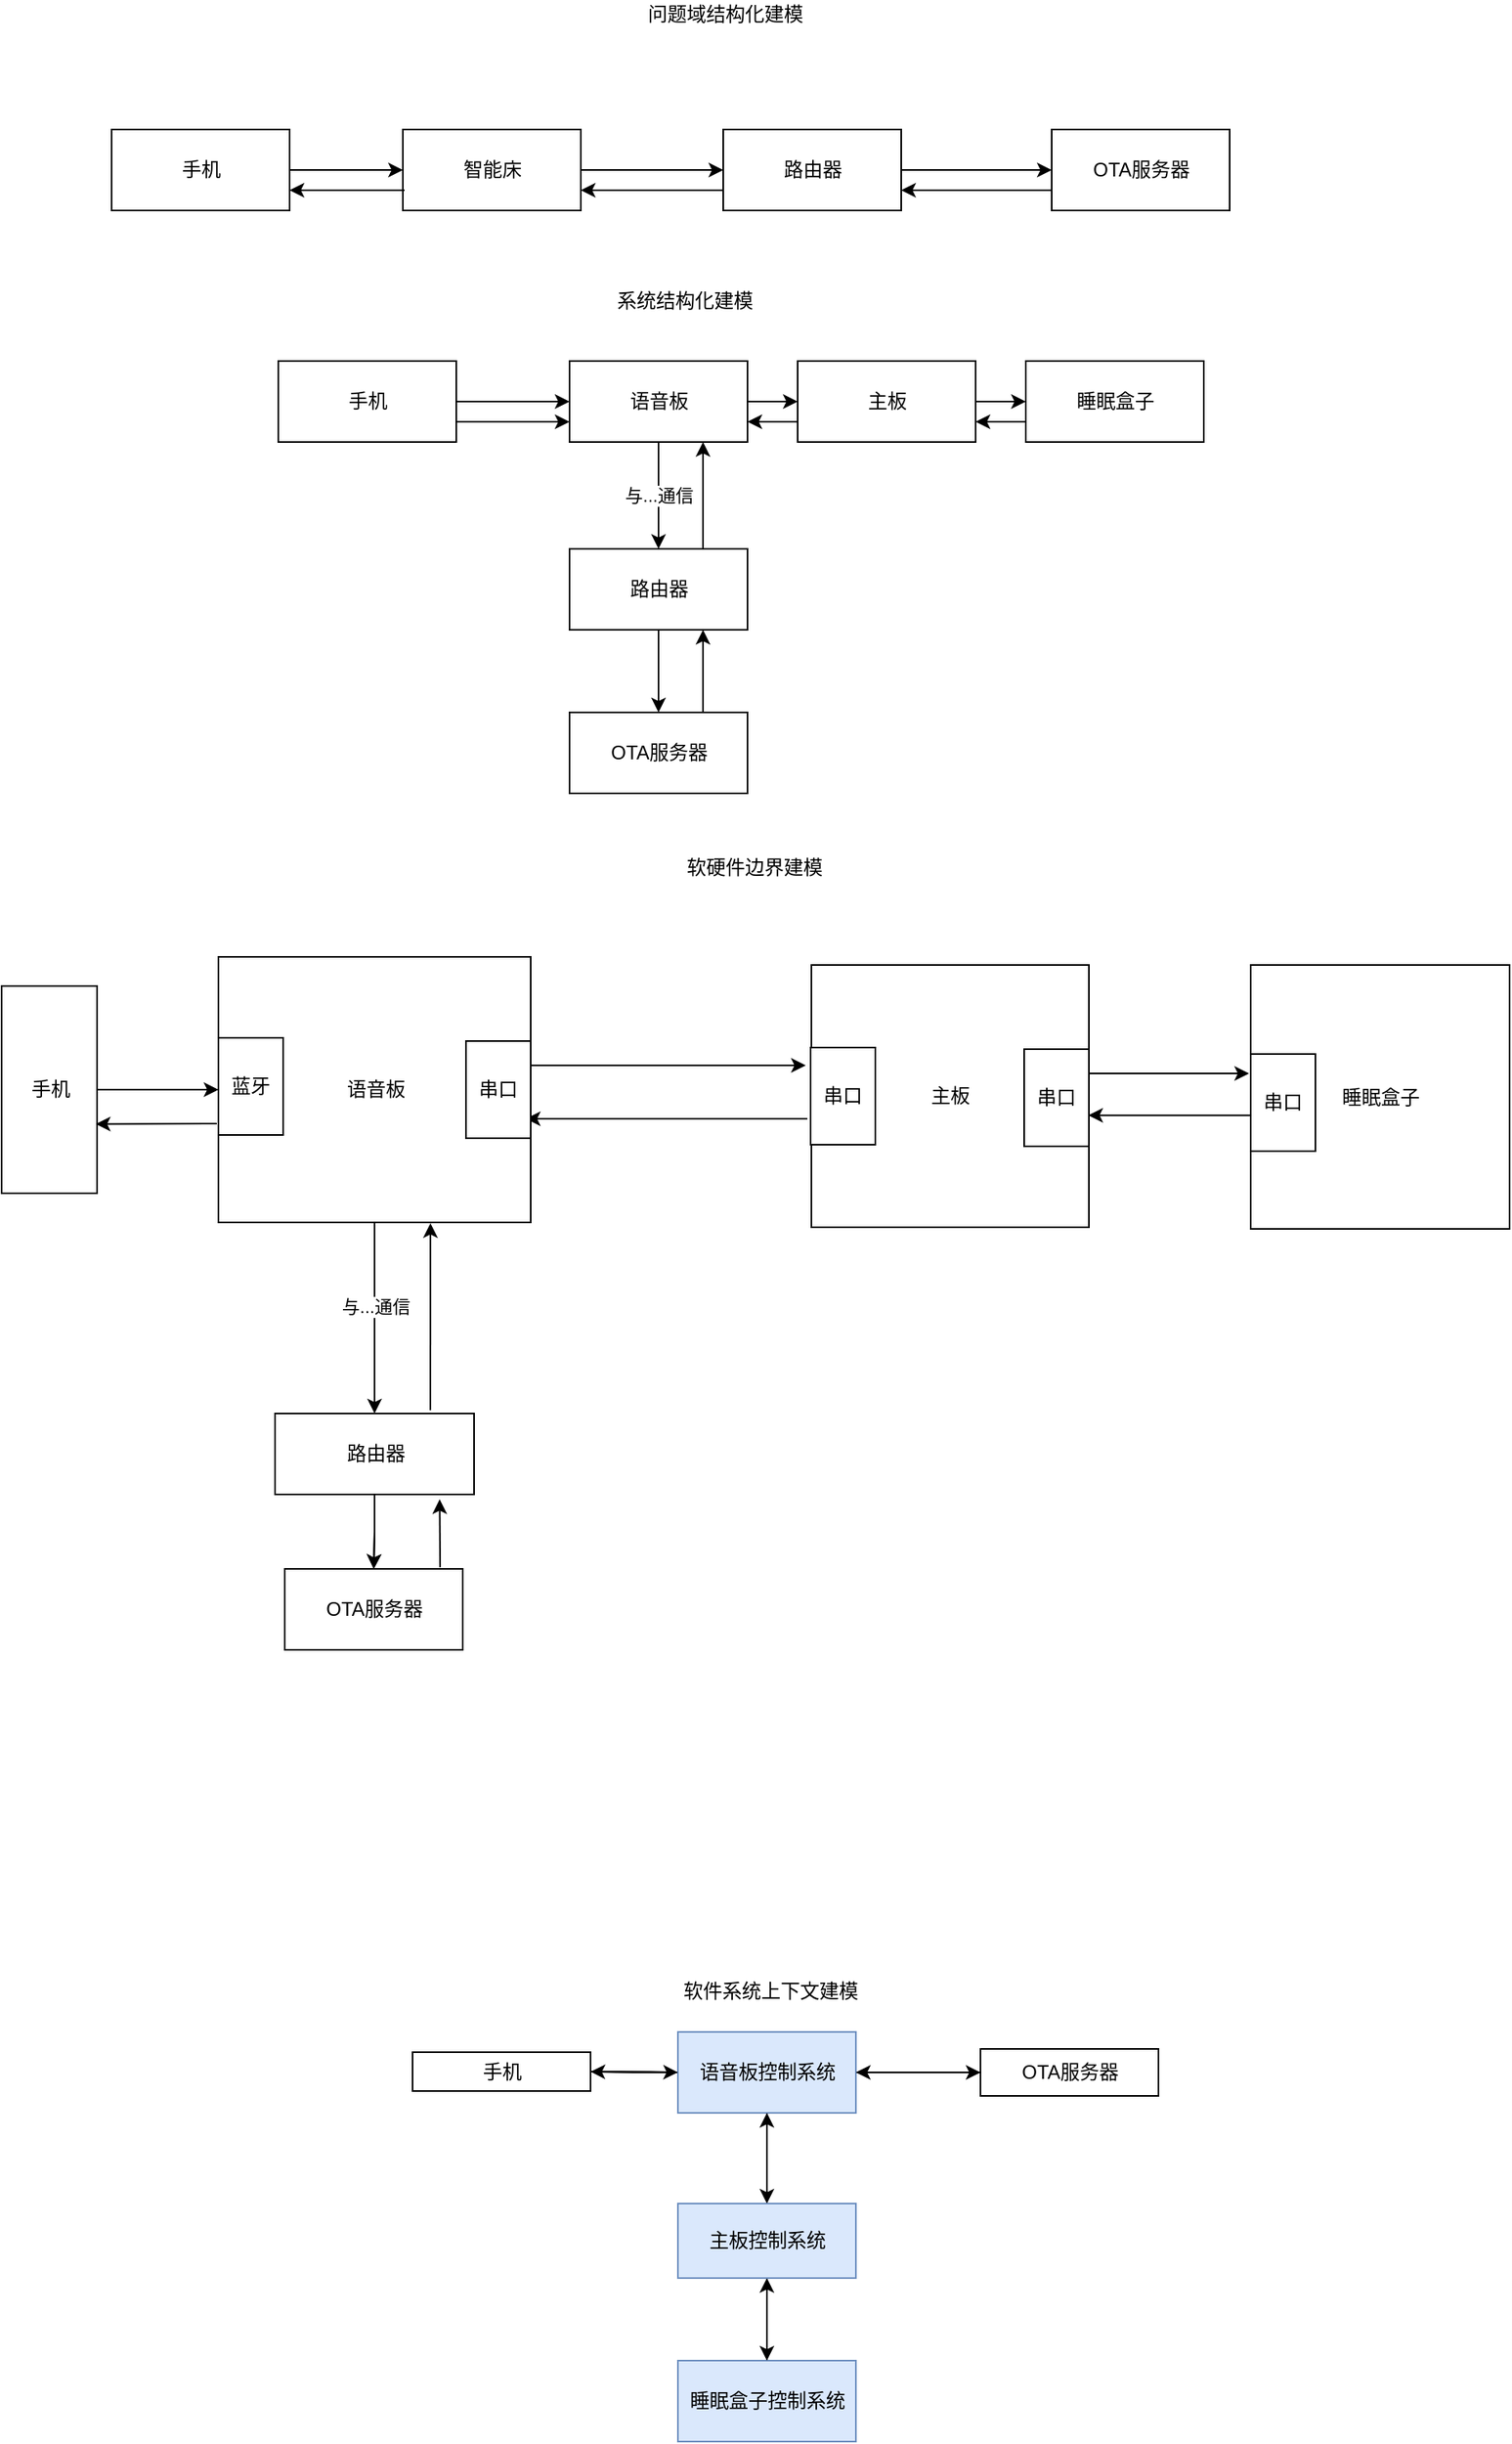 <mxfile version="18.0.3" type="github">
  <diagram id="n7DuEQMFLMZEM_3gO0Fe" name="Page-1">
    <mxGraphModel dx="2158" dy="698" grid="0" gridSize="10" guides="1" tooltips="1" connect="1" arrows="1" fold="1" page="1" pageScale="1" pageWidth="827" pageHeight="1169" math="0" shadow="0">
      <root>
        <mxCell id="0" />
        <mxCell id="1" parent="0" />
        <mxCell id="TMJ--TbqOV-L6r4FokhD-1" value="智能床" style="html=1;" parent="1" vertex="1">
          <mxGeometry x="-378" y="113" width="110" height="50" as="geometry" />
        </mxCell>
        <mxCell id="TMJ--TbqOV-L6r4FokhD-2" value="OTA服务器" style="html=1;" parent="1" vertex="1">
          <mxGeometry x="23" y="113" width="110" height="50" as="geometry" />
        </mxCell>
        <mxCell id="mINpxA1xFtAolGqFAkfR-3" style="edgeStyle=orthogonalEdgeStyle;rounded=0;orthogonalLoop=1;jettySize=auto;html=1;entryX=0;entryY=0.5;entryDx=0;entryDy=0;" edge="1" parent="1" source="TMJ--TbqOV-L6r4FokhD-3" target="TMJ--TbqOV-L6r4FokhD-2">
          <mxGeometry relative="1" as="geometry" />
        </mxCell>
        <mxCell id="TMJ--TbqOV-L6r4FokhD-3" value="路由器" style="html=1;" parent="1" vertex="1">
          <mxGeometry x="-180" y="113" width="110" height="50" as="geometry" />
        </mxCell>
        <mxCell id="TMJ--TbqOV-L6r4FokhD-7" style="edgeStyle=orthogonalEdgeStyle;rounded=0;orthogonalLoop=1;jettySize=auto;html=1;entryX=0;entryY=0.5;entryDx=0;entryDy=0;" parent="1" source="TMJ--TbqOV-L6r4FokhD-4" target="TMJ--TbqOV-L6r4FokhD-1" edge="1">
          <mxGeometry relative="1" as="geometry" />
        </mxCell>
        <mxCell id="TMJ--TbqOV-L6r4FokhD-4" value="手机" style="html=1;" parent="1" vertex="1">
          <mxGeometry x="-558" y="113" width="110" height="50" as="geometry" />
        </mxCell>
        <mxCell id="TMJ--TbqOV-L6r4FokhD-13" value="问题域结构化建模" style="text;html=1;align=center;verticalAlign=middle;resizable=0;points=[];autosize=1;strokeColor=none;fillColor=none;" parent="1" vertex="1">
          <mxGeometry x="-232" y="33" width="106" height="18" as="geometry" />
        </mxCell>
        <mxCell id="TMJ--TbqOV-L6r4FokhD-14" style="edgeStyle=orthogonalEdgeStyle;rounded=0;orthogonalLoop=1;jettySize=auto;html=1;entryX=0.5;entryY=0;entryDx=0;entryDy=0;" parent="1" source="TMJ--TbqOV-L6r4FokhD-16" target="TMJ--TbqOV-L6r4FokhD-19" edge="1">
          <mxGeometry relative="1" as="geometry" />
        </mxCell>
        <mxCell id="TMJ--TbqOV-L6r4FokhD-15" value="与...通信" style="edgeLabel;html=1;align=center;verticalAlign=middle;resizable=0;points=[];" parent="TMJ--TbqOV-L6r4FokhD-14" vertex="1" connectable="0">
          <mxGeometry x="-0.274" y="1" relative="1" as="geometry">
            <mxPoint x="-1" y="9" as="offset" />
          </mxGeometry>
        </mxCell>
        <mxCell id="TMJ--TbqOV-L6r4FokhD-27" style="edgeStyle=orthogonalEdgeStyle;rounded=1;orthogonalLoop=1;jettySize=auto;html=1;" parent="1" source="TMJ--TbqOV-L6r4FokhD-16" target="TMJ--TbqOV-L6r4FokhD-23" edge="1">
          <mxGeometry relative="1" as="geometry" />
        </mxCell>
        <mxCell id="TMJ--TbqOV-L6r4FokhD-16" value="语音板" style="html=1;" parent="1" vertex="1">
          <mxGeometry x="-275" y="256" width="110" height="50" as="geometry" />
        </mxCell>
        <mxCell id="TMJ--TbqOV-L6r4FokhD-17" value="OTA服务器" style="html=1;" parent="1" vertex="1">
          <mxGeometry x="-275" y="473" width="110" height="50" as="geometry" />
        </mxCell>
        <mxCell id="TMJ--TbqOV-L6r4FokhD-18" style="edgeStyle=orthogonalEdgeStyle;rounded=0;orthogonalLoop=1;jettySize=auto;html=1;entryX=0.5;entryY=0;entryDx=0;entryDy=0;" parent="1" source="TMJ--TbqOV-L6r4FokhD-19" target="TMJ--TbqOV-L6r4FokhD-17" edge="1">
          <mxGeometry relative="1" as="geometry" />
        </mxCell>
        <mxCell id="TMJ--TbqOV-L6r4FokhD-19" value="路由器" style="html=1;" parent="1" vertex="1">
          <mxGeometry x="-275" y="372" width="110" height="50" as="geometry" />
        </mxCell>
        <mxCell id="TMJ--TbqOV-L6r4FokhD-20" style="edgeStyle=orthogonalEdgeStyle;rounded=0;orthogonalLoop=1;jettySize=auto;html=1;entryX=0;entryY=0.5;entryDx=0;entryDy=0;" parent="1" source="TMJ--TbqOV-L6r4FokhD-21" target="TMJ--TbqOV-L6r4FokhD-16" edge="1">
          <mxGeometry relative="1" as="geometry" />
        </mxCell>
        <mxCell id="TMJ--TbqOV-L6r4FokhD-21" value="手机" style="html=1;" parent="1" vertex="1">
          <mxGeometry x="-455" y="256" width="110" height="50" as="geometry" />
        </mxCell>
        <mxCell id="TMJ--TbqOV-L6r4FokhD-22" value="系统结构化建模" style="text;html=1;align=center;verticalAlign=middle;resizable=0;points=[];autosize=1;strokeColor=none;fillColor=none;" parent="1" vertex="1">
          <mxGeometry x="-251" y="210" width="94" height="18" as="geometry" />
        </mxCell>
        <mxCell id="TMJ--TbqOV-L6r4FokhD-28" style="edgeStyle=orthogonalEdgeStyle;rounded=1;orthogonalLoop=1;jettySize=auto;html=1;" parent="1" source="TMJ--TbqOV-L6r4FokhD-23" target="TMJ--TbqOV-L6r4FokhD-24" edge="1">
          <mxGeometry relative="1" as="geometry" />
        </mxCell>
        <mxCell id="TMJ--TbqOV-L6r4FokhD-23" value="主板" style="html=1;" parent="1" vertex="1">
          <mxGeometry x="-134" y="256" width="110" height="50" as="geometry" />
        </mxCell>
        <mxCell id="TMJ--TbqOV-L6r4FokhD-24" value="睡眠盒子" style="html=1;" parent="1" vertex="1">
          <mxGeometry x="7" y="256" width="110" height="50" as="geometry" />
        </mxCell>
        <mxCell id="TMJ--TbqOV-L6r4FokhD-85" style="edgeStyle=orthogonalEdgeStyle;rounded=1;orthogonalLoop=1;jettySize=auto;html=1;entryX=0;entryY=0.5;entryDx=0;entryDy=0;" parent="1" source="TMJ--TbqOV-L6r4FokhD-56" target="TMJ--TbqOV-L6r4FokhD-64" edge="1">
          <mxGeometry relative="1" as="geometry" />
        </mxCell>
        <mxCell id="TMJ--TbqOV-L6r4FokhD-86" style="edgeStyle=orthogonalEdgeStyle;rounded=1;orthogonalLoop=1;jettySize=auto;html=1;" parent="1" source="TMJ--TbqOV-L6r4FokhD-56" target="TMJ--TbqOV-L6r4FokhD-59" edge="1">
          <mxGeometry relative="1" as="geometry" />
        </mxCell>
        <mxCell id="TMJ--TbqOV-L6r4FokhD-90" style="edgeStyle=orthogonalEdgeStyle;rounded=1;orthogonalLoop=1;jettySize=auto;html=1;entryX=1;entryY=0.5;entryDx=0;entryDy=0;" parent="1" source="TMJ--TbqOV-L6r4FokhD-56" target="TMJ--TbqOV-L6r4FokhD-66" edge="1">
          <mxGeometry relative="1" as="geometry" />
        </mxCell>
        <mxCell id="TMJ--TbqOV-L6r4FokhD-56" value="语音板控制系统" style="html=1;fillColor=#dae8fc;strokeColor=#6c8ebf;" parent="1" vertex="1">
          <mxGeometry x="-208" y="1288" width="110" height="50" as="geometry" />
        </mxCell>
        <mxCell id="TMJ--TbqOV-L6r4FokhD-89" style="edgeStyle=orthogonalEdgeStyle;rounded=1;orthogonalLoop=1;jettySize=auto;html=1;entryX=0.5;entryY=1;entryDx=0;entryDy=0;" parent="1" source="TMJ--TbqOV-L6r4FokhD-57" target="TMJ--TbqOV-L6r4FokhD-59" edge="1">
          <mxGeometry relative="1" as="geometry" />
        </mxCell>
        <mxCell id="TMJ--TbqOV-L6r4FokhD-57" value="睡眠盒子控制系统" style="html=1;fillColor=#dae8fc;strokeColor=#6c8ebf;" parent="1" vertex="1">
          <mxGeometry x="-208" y="1491" width="110" height="50" as="geometry" />
        </mxCell>
        <mxCell id="TMJ--TbqOV-L6r4FokhD-87" style="edgeStyle=orthogonalEdgeStyle;rounded=1;orthogonalLoop=1;jettySize=auto;html=1;entryX=0.5;entryY=1;entryDx=0;entryDy=0;" parent="1" source="TMJ--TbqOV-L6r4FokhD-59" target="TMJ--TbqOV-L6r4FokhD-56" edge="1">
          <mxGeometry relative="1" as="geometry" />
        </mxCell>
        <mxCell id="TMJ--TbqOV-L6r4FokhD-88" style="edgeStyle=orthogonalEdgeStyle;rounded=1;orthogonalLoop=1;jettySize=auto;html=1;" parent="1" source="TMJ--TbqOV-L6r4FokhD-59" target="TMJ--TbqOV-L6r4FokhD-57" edge="1">
          <mxGeometry relative="1" as="geometry" />
        </mxCell>
        <mxCell id="TMJ--TbqOV-L6r4FokhD-59" value="主板控制系统" style="html=1;fillColor=#dae8fc;strokeColor=#6c8ebf;" parent="1" vertex="1">
          <mxGeometry x="-208" y="1394" width="110" height="46" as="geometry" />
        </mxCell>
        <mxCell id="TMJ--TbqOV-L6r4FokhD-91" style="edgeStyle=orthogonalEdgeStyle;rounded=1;orthogonalLoop=1;jettySize=auto;html=1;entryX=1;entryY=0.5;entryDx=0;entryDy=0;" parent="1" source="TMJ--TbqOV-L6r4FokhD-64" target="TMJ--TbqOV-L6r4FokhD-56" edge="1">
          <mxGeometry relative="1" as="geometry" />
        </mxCell>
        <mxCell id="TMJ--TbqOV-L6r4FokhD-64" value="OTA服务器" style="html=1;" parent="1" vertex="1">
          <mxGeometry x="-21" y="1298.5" width="110" height="29" as="geometry" />
        </mxCell>
        <mxCell id="TMJ--TbqOV-L6r4FokhD-67" style="edgeStyle=orthogonalEdgeStyle;rounded=1;orthogonalLoop=1;jettySize=auto;html=1;entryX=0;entryY=0.5;entryDx=0;entryDy=0;" parent="1" source="TMJ--TbqOV-L6r4FokhD-66" target="TMJ--TbqOV-L6r4FokhD-56" edge="1">
          <mxGeometry relative="1" as="geometry">
            <mxPoint x="-356" y="1313.0" as="targetPoint" />
          </mxGeometry>
        </mxCell>
        <mxCell id="TMJ--TbqOV-L6r4FokhD-66" value="手机" style="html=1;" parent="1" vertex="1">
          <mxGeometry x="-372" y="1300.5" width="110" height="24" as="geometry" />
        </mxCell>
        <mxCell id="TMJ--TbqOV-L6r4FokhD-84" value="软件系统上下文建模" style="text;html=1;align=center;verticalAlign=middle;resizable=0;points=[];autosize=1;strokeColor=none;fillColor=none;" parent="1" vertex="1">
          <mxGeometry x="-210" y="1254" width="118" height="18" as="geometry" />
        </mxCell>
        <mxCell id="mINpxA1xFtAolGqFAkfR-1" value="" style="endArrow=classic;html=1;rounded=0;entryX=1;entryY=0.75;entryDx=0;entryDy=0;exitX=0.009;exitY=0.75;exitDx=0;exitDy=0;exitPerimeter=0;" edge="1" parent="1" source="TMJ--TbqOV-L6r4FokhD-1" target="TMJ--TbqOV-L6r4FokhD-4">
          <mxGeometry width="50" height="50" relative="1" as="geometry">
            <mxPoint x="-382" y="150" as="sourcePoint" />
            <mxPoint x="-332" y="330" as="targetPoint" />
          </mxGeometry>
        </mxCell>
        <mxCell id="mINpxA1xFtAolGqFAkfR-2" value="" style="endArrow=classic;html=1;rounded=0;exitX=1;exitY=0.5;exitDx=0;exitDy=0;entryX=0;entryY=0.5;entryDx=0;entryDy=0;" edge="1" parent="1" source="TMJ--TbqOV-L6r4FokhD-1" target="TMJ--TbqOV-L6r4FokhD-3">
          <mxGeometry width="50" height="50" relative="1" as="geometry">
            <mxPoint x="-202" y="251" as="sourcePoint" />
            <mxPoint x="-152" y="201" as="targetPoint" />
          </mxGeometry>
        </mxCell>
        <mxCell id="mINpxA1xFtAolGqFAkfR-4" value="" style="endArrow=classic;html=1;rounded=0;exitX=0;exitY=0.75;exitDx=0;exitDy=0;entryX=1;entryY=0.75;entryDx=0;entryDy=0;" edge="1" parent="1" source="TMJ--TbqOV-L6r4FokhD-3" target="TMJ--TbqOV-L6r4FokhD-1">
          <mxGeometry width="50" height="50" relative="1" as="geometry">
            <mxPoint x="-77" y="274" as="sourcePoint" />
            <mxPoint x="-27" y="224" as="targetPoint" />
          </mxGeometry>
        </mxCell>
        <mxCell id="mINpxA1xFtAolGqFAkfR-5" value="" style="endArrow=classic;html=1;rounded=0;exitX=0;exitY=0.75;exitDx=0;exitDy=0;entryX=1;entryY=0.75;entryDx=0;entryDy=0;" edge="1" parent="1" source="TMJ--TbqOV-L6r4FokhD-2" target="TMJ--TbqOV-L6r4FokhD-3">
          <mxGeometry width="50" height="50" relative="1" as="geometry">
            <mxPoint x="71" y="252" as="sourcePoint" />
            <mxPoint x="121" y="202" as="targetPoint" />
          </mxGeometry>
        </mxCell>
        <mxCell id="mINpxA1xFtAolGqFAkfR-6" value="" style="endArrow=classic;html=1;rounded=0;exitX=1;exitY=0.75;exitDx=0;exitDy=0;entryX=0;entryY=0.75;entryDx=0;entryDy=0;" edge="1" parent="1" source="TMJ--TbqOV-L6r4FokhD-21" target="TMJ--TbqOV-L6r4FokhD-16">
          <mxGeometry width="50" height="50" relative="1" as="geometry">
            <mxPoint x="-410" y="437" as="sourcePoint" />
            <mxPoint x="-360" y="387" as="targetPoint" />
          </mxGeometry>
        </mxCell>
        <mxCell id="mINpxA1xFtAolGqFAkfR-7" value="" style="endArrow=classic;html=1;rounded=0;exitX=0;exitY=0.75;exitDx=0;exitDy=0;entryX=1;entryY=0.75;entryDx=0;entryDy=0;" edge="1" parent="1" source="TMJ--TbqOV-L6r4FokhD-23" target="TMJ--TbqOV-L6r4FokhD-16">
          <mxGeometry width="50" height="50" relative="1" as="geometry">
            <mxPoint x="-40" y="429" as="sourcePoint" />
            <mxPoint x="10" y="379" as="targetPoint" />
          </mxGeometry>
        </mxCell>
        <mxCell id="mINpxA1xFtAolGqFAkfR-8" value="" style="endArrow=classic;html=1;rounded=0;exitX=0;exitY=0.75;exitDx=0;exitDy=0;entryX=1;entryY=0.75;entryDx=0;entryDy=0;" edge="1" parent="1" source="TMJ--TbqOV-L6r4FokhD-24" target="TMJ--TbqOV-L6r4FokhD-23">
          <mxGeometry width="50" height="50" relative="1" as="geometry">
            <mxPoint x="89" y="417" as="sourcePoint" />
            <mxPoint x="139" y="367" as="targetPoint" />
          </mxGeometry>
        </mxCell>
        <mxCell id="mINpxA1xFtAolGqFAkfR-9" value="" style="endArrow=classic;html=1;rounded=0;exitX=0.75;exitY=0;exitDx=0;exitDy=0;entryX=0.75;entryY=1;entryDx=0;entryDy=0;" edge="1" parent="1" source="TMJ--TbqOV-L6r4FokhD-17" target="TMJ--TbqOV-L6r4FokhD-19">
          <mxGeometry width="50" height="50" relative="1" as="geometry">
            <mxPoint x="-4" y="478" as="sourcePoint" />
            <mxPoint x="46" y="428" as="targetPoint" />
          </mxGeometry>
        </mxCell>
        <mxCell id="mINpxA1xFtAolGqFAkfR-10" value="" style="endArrow=classic;html=1;rounded=0;exitX=0.75;exitY=0;exitDx=0;exitDy=0;entryX=0.75;entryY=1;entryDx=0;entryDy=0;" edge="1" parent="1" source="TMJ--TbqOV-L6r4FokhD-19" target="TMJ--TbqOV-L6r4FokhD-16">
          <mxGeometry width="50" height="50" relative="1" as="geometry">
            <mxPoint x="-61" y="414" as="sourcePoint" />
            <mxPoint x="-11" y="364" as="targetPoint" />
          </mxGeometry>
        </mxCell>
        <mxCell id="mINpxA1xFtAolGqFAkfR-12" style="edgeStyle=orthogonalEdgeStyle;rounded=0;orthogonalLoop=1;jettySize=auto;html=1;entryX=0.5;entryY=0;entryDx=0;entryDy=0;" edge="1" parent="1" source="mINpxA1xFtAolGqFAkfR-15" target="mINpxA1xFtAolGqFAkfR-18">
          <mxGeometry relative="1" as="geometry" />
        </mxCell>
        <mxCell id="mINpxA1xFtAolGqFAkfR-13" value="与...通信" style="edgeLabel;html=1;align=center;verticalAlign=middle;resizable=0;points=[];" vertex="1" connectable="0" parent="mINpxA1xFtAolGqFAkfR-12">
          <mxGeometry x="-0.274" y="1" relative="1" as="geometry">
            <mxPoint x="-1" y="9" as="offset" />
          </mxGeometry>
        </mxCell>
        <mxCell id="mINpxA1xFtAolGqFAkfR-14" style="edgeStyle=orthogonalEdgeStyle;rounded=1;orthogonalLoop=1;jettySize=auto;html=1;exitX=1;exitY=0.25;exitDx=0;exitDy=0;" edge="1" parent="1" source="mINpxA1xFtAolGqFAkfR-31">
          <mxGeometry relative="1" as="geometry">
            <mxPoint x="-129" y="691" as="targetPoint" />
          </mxGeometry>
        </mxCell>
        <mxCell id="mINpxA1xFtAolGqFAkfR-15" value="语音板" style="html=1;" vertex="1" parent="1">
          <mxGeometry x="-492" y="624" width="193" height="164" as="geometry" />
        </mxCell>
        <mxCell id="mINpxA1xFtAolGqFAkfR-16" value="OTA服务器" style="html=1;" vertex="1" parent="1">
          <mxGeometry x="-451" y="1002" width="110" height="50" as="geometry" />
        </mxCell>
        <mxCell id="mINpxA1xFtAolGqFAkfR-17" style="edgeStyle=orthogonalEdgeStyle;rounded=0;orthogonalLoop=1;jettySize=auto;html=1;entryX=0.5;entryY=0;entryDx=0;entryDy=0;" edge="1" parent="1" source="mINpxA1xFtAolGqFAkfR-18" target="mINpxA1xFtAolGqFAkfR-16">
          <mxGeometry relative="1" as="geometry" />
        </mxCell>
        <mxCell id="mINpxA1xFtAolGqFAkfR-36" value="" style="edgeStyle=orthogonalEdgeStyle;rounded=0;orthogonalLoop=1;jettySize=auto;html=1;exitX=0.5;exitY=1;exitDx=0;exitDy=0;" edge="1" parent="1" source="mINpxA1xFtAolGqFAkfR-18" target="mINpxA1xFtAolGqFAkfR-16">
          <mxGeometry relative="1" as="geometry" />
        </mxCell>
        <mxCell id="mINpxA1xFtAolGqFAkfR-18" value="路由器" style="html=1;" vertex="1" parent="1">
          <mxGeometry x="-457" y="906" width="123" height="50" as="geometry" />
        </mxCell>
        <mxCell id="mINpxA1xFtAolGqFAkfR-19" style="edgeStyle=orthogonalEdgeStyle;rounded=0;orthogonalLoop=1;jettySize=auto;html=1;entryX=0;entryY=0.5;entryDx=0;entryDy=0;" edge="1" parent="1" source="mINpxA1xFtAolGqFAkfR-20" target="mINpxA1xFtAolGqFAkfR-15">
          <mxGeometry relative="1" as="geometry" />
        </mxCell>
        <mxCell id="mINpxA1xFtAolGqFAkfR-20" value="手机" style="html=1;" vertex="1" parent="1">
          <mxGeometry x="-626" y="642" width="59" height="128" as="geometry" />
        </mxCell>
        <mxCell id="mINpxA1xFtAolGqFAkfR-21" value="软硬件边界建模" style="text;html=1;align=center;verticalAlign=middle;resizable=0;points=[];autosize=1;strokeColor=none;fillColor=none;" vertex="1" parent="1">
          <mxGeometry x="-208" y="560" width="94" height="17" as="geometry" />
        </mxCell>
        <mxCell id="mINpxA1xFtAolGqFAkfR-22" style="edgeStyle=orthogonalEdgeStyle;rounded=1;orthogonalLoop=1;jettySize=auto;html=1;exitX=1;exitY=0.25;exitDx=0;exitDy=0;" edge="1" parent="1" source="mINpxA1xFtAolGqFAkfR-33">
          <mxGeometry relative="1" as="geometry">
            <mxPoint x="145" y="696" as="targetPoint" />
          </mxGeometry>
        </mxCell>
        <mxCell id="mINpxA1xFtAolGqFAkfR-23" value="主板" style="html=1;" vertex="1" parent="1">
          <mxGeometry x="-125.5" y="629" width="171.5" height="162" as="geometry" />
        </mxCell>
        <mxCell id="mINpxA1xFtAolGqFAkfR-24" value="睡眠盒子" style="html=1;" vertex="1" parent="1">
          <mxGeometry x="146" y="629" width="160" height="163" as="geometry" />
        </mxCell>
        <mxCell id="mINpxA1xFtAolGqFAkfR-26" value="" style="endArrow=classic;html=1;rounded=0;" edge="1" parent="1">
          <mxGeometry width="50" height="50" relative="1" as="geometry">
            <mxPoint x="-128" y="724" as="sourcePoint" />
            <mxPoint x="-302" y="724" as="targetPoint" />
          </mxGeometry>
        </mxCell>
        <mxCell id="mINpxA1xFtAolGqFAkfR-27" value="" style="endArrow=classic;html=1;rounded=0;exitX=-0.009;exitY=0.631;exitDx=0;exitDy=0;entryX=0.998;entryY=0.573;entryDx=0;entryDy=0;entryPerimeter=0;exitPerimeter=0;" edge="1" parent="1" source="mINpxA1xFtAolGqFAkfR-34" target="mINpxA1xFtAolGqFAkfR-23">
          <mxGeometry width="50" height="50" relative="1" as="geometry">
            <mxPoint x="97.5" y="840" as="sourcePoint" />
            <mxPoint x="147.5" y="790" as="targetPoint" />
          </mxGeometry>
        </mxCell>
        <mxCell id="mINpxA1xFtAolGqFAkfR-29" value="" style="endArrow=classic;html=1;rounded=0;entryX=0.679;entryY=1.003;entryDx=0;entryDy=0;entryPerimeter=0;" edge="1" parent="1" target="mINpxA1xFtAolGqFAkfR-15">
          <mxGeometry width="50" height="50" relative="1" as="geometry">
            <mxPoint x="-361" y="904" as="sourcePoint" />
            <mxPoint x="-229" y="787" as="targetPoint" />
          </mxGeometry>
        </mxCell>
        <mxCell id="mINpxA1xFtAolGqFAkfR-30" value="蓝牙" style="rounded=0;whiteSpace=wrap;html=1;" vertex="1" parent="1">
          <mxGeometry x="-492" y="674" width="40" height="60" as="geometry" />
        </mxCell>
        <mxCell id="mINpxA1xFtAolGqFAkfR-31" value="串口" style="rounded=0;whiteSpace=wrap;html=1;" vertex="1" parent="1">
          <mxGeometry x="-339" y="676" width="40" height="60" as="geometry" />
        </mxCell>
        <mxCell id="mINpxA1xFtAolGqFAkfR-32" value="串口" style="rounded=0;whiteSpace=wrap;html=1;" vertex="1" parent="1">
          <mxGeometry x="-126" y="680" width="40" height="60" as="geometry" />
        </mxCell>
        <mxCell id="mINpxA1xFtAolGqFAkfR-33" value="串口" style="rounded=0;whiteSpace=wrap;html=1;" vertex="1" parent="1">
          <mxGeometry x="6" y="681" width="40" height="60" as="geometry" />
        </mxCell>
        <mxCell id="mINpxA1xFtAolGqFAkfR-34" value="串口" style="rounded=0;whiteSpace=wrap;html=1;" vertex="1" parent="1">
          <mxGeometry x="146" y="684" width="40" height="60" as="geometry" />
        </mxCell>
        <mxCell id="mINpxA1xFtAolGqFAkfR-35" value="" style="endArrow=classic;html=1;rounded=0;entryX=0.987;entryY=0.666;entryDx=0;entryDy=0;entryPerimeter=0;" edge="1" parent="1" target="mINpxA1xFtAolGqFAkfR-20">
          <mxGeometry width="50" height="50" relative="1" as="geometry">
            <mxPoint x="-493" y="727" as="sourcePoint" />
            <mxPoint x="-472" y="806" as="targetPoint" />
          </mxGeometry>
        </mxCell>
        <mxCell id="mINpxA1xFtAolGqFAkfR-37" value="" style="endArrow=classic;html=1;rounded=0;entryX=0.827;entryY=1.06;entryDx=0;entryDy=0;entryPerimeter=0;" edge="1" parent="1" target="mINpxA1xFtAolGqFAkfR-18">
          <mxGeometry width="50" height="50" relative="1" as="geometry">
            <mxPoint x="-355" y="1001" as="sourcePoint" />
            <mxPoint x="-199" y="940" as="targetPoint" />
          </mxGeometry>
        </mxCell>
      </root>
    </mxGraphModel>
  </diagram>
</mxfile>

